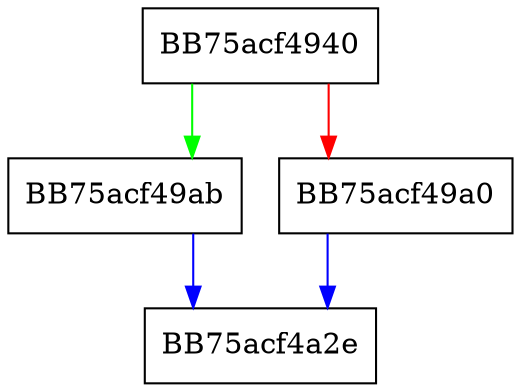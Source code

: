 digraph translate_path {
  node [shape="box"];
  graph [splines=ortho];
  BB75acf4940 -> BB75acf49ab [color="green"];
  BB75acf4940 -> BB75acf49a0 [color="red"];
  BB75acf49a0 -> BB75acf4a2e [color="blue"];
  BB75acf49ab -> BB75acf4a2e [color="blue"];
}